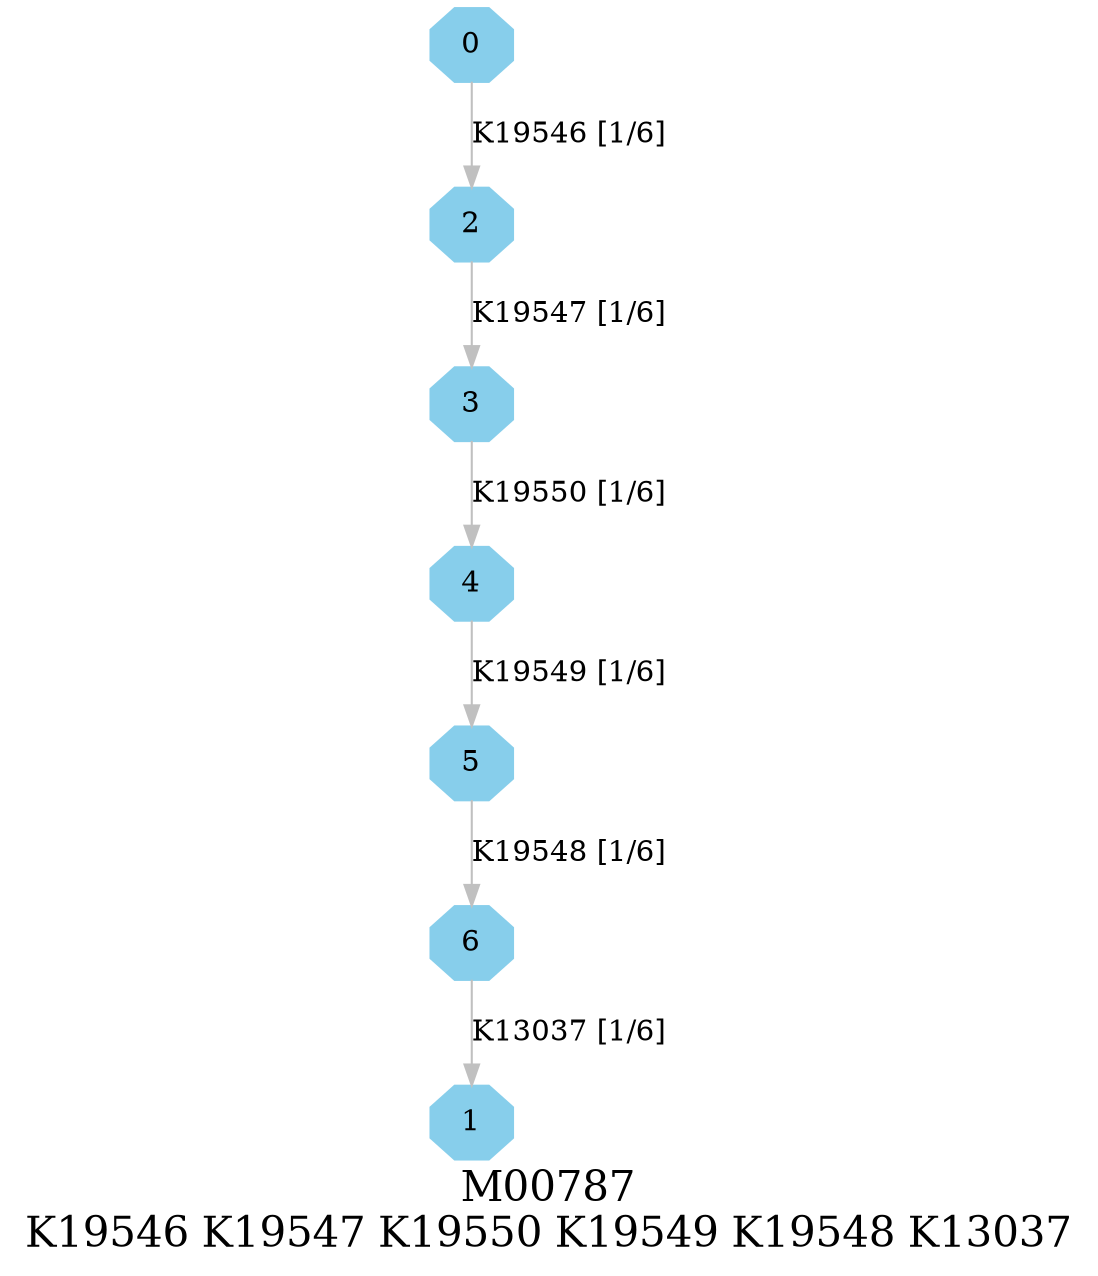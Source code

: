 digraph G {
graph [label="M00787
K19546 K19547 K19550 K19549 K19548 K13037",fontsize=20];
node [shape=box,style=filled];
edge [len=3,color=grey];
{node [width=.3,height=.3,shape=octagon,style=filled,color=skyblue] 0 1 2 3 4 5 6 }
0 -> 2 [label="K19546 [1/6]"];
2 -> 3 [label="K19547 [1/6]"];
3 -> 4 [label="K19550 [1/6]"];
4 -> 5 [label="K19549 [1/6]"];
5 -> 6 [label="K19548 [1/6]"];
6 -> 1 [label="K13037 [1/6]"];
}